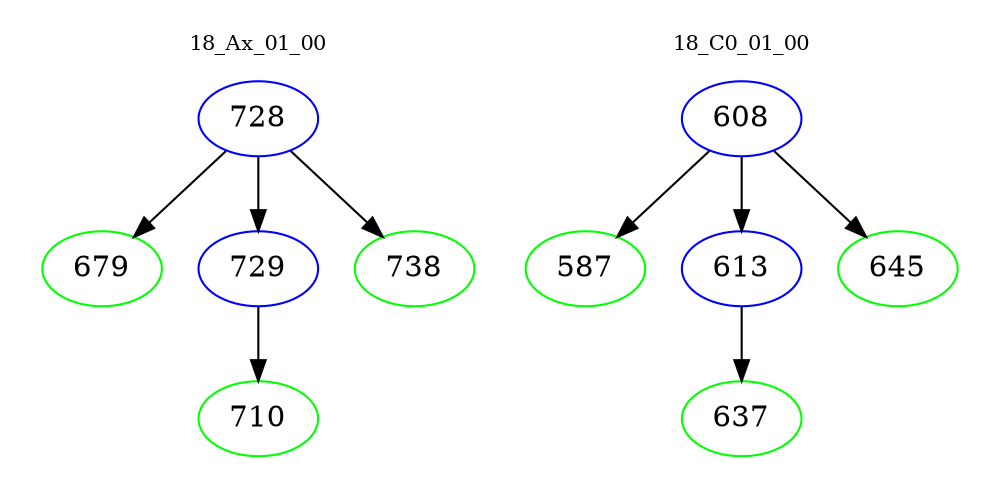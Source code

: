 digraph{
subgraph cluster_0 {
color = white
label = "18_Ax_01_00";
fontsize=10;
T0_728 [label="728", color="blue"]
T0_728 -> T0_679 [color="black"]
T0_679 [label="679", color="green"]
T0_728 -> T0_729 [color="black"]
T0_729 [label="729", color="blue"]
T0_729 -> T0_710 [color="black"]
T0_710 [label="710", color="green"]
T0_728 -> T0_738 [color="black"]
T0_738 [label="738", color="green"]
}
subgraph cluster_1 {
color = white
label = "18_C0_01_00";
fontsize=10;
T1_608 [label="608", color="blue"]
T1_608 -> T1_587 [color="black"]
T1_587 [label="587", color="green"]
T1_608 -> T1_613 [color="black"]
T1_613 [label="613", color="blue"]
T1_613 -> T1_637 [color="black"]
T1_637 [label="637", color="green"]
T1_608 -> T1_645 [color="black"]
T1_645 [label="645", color="green"]
}
}

